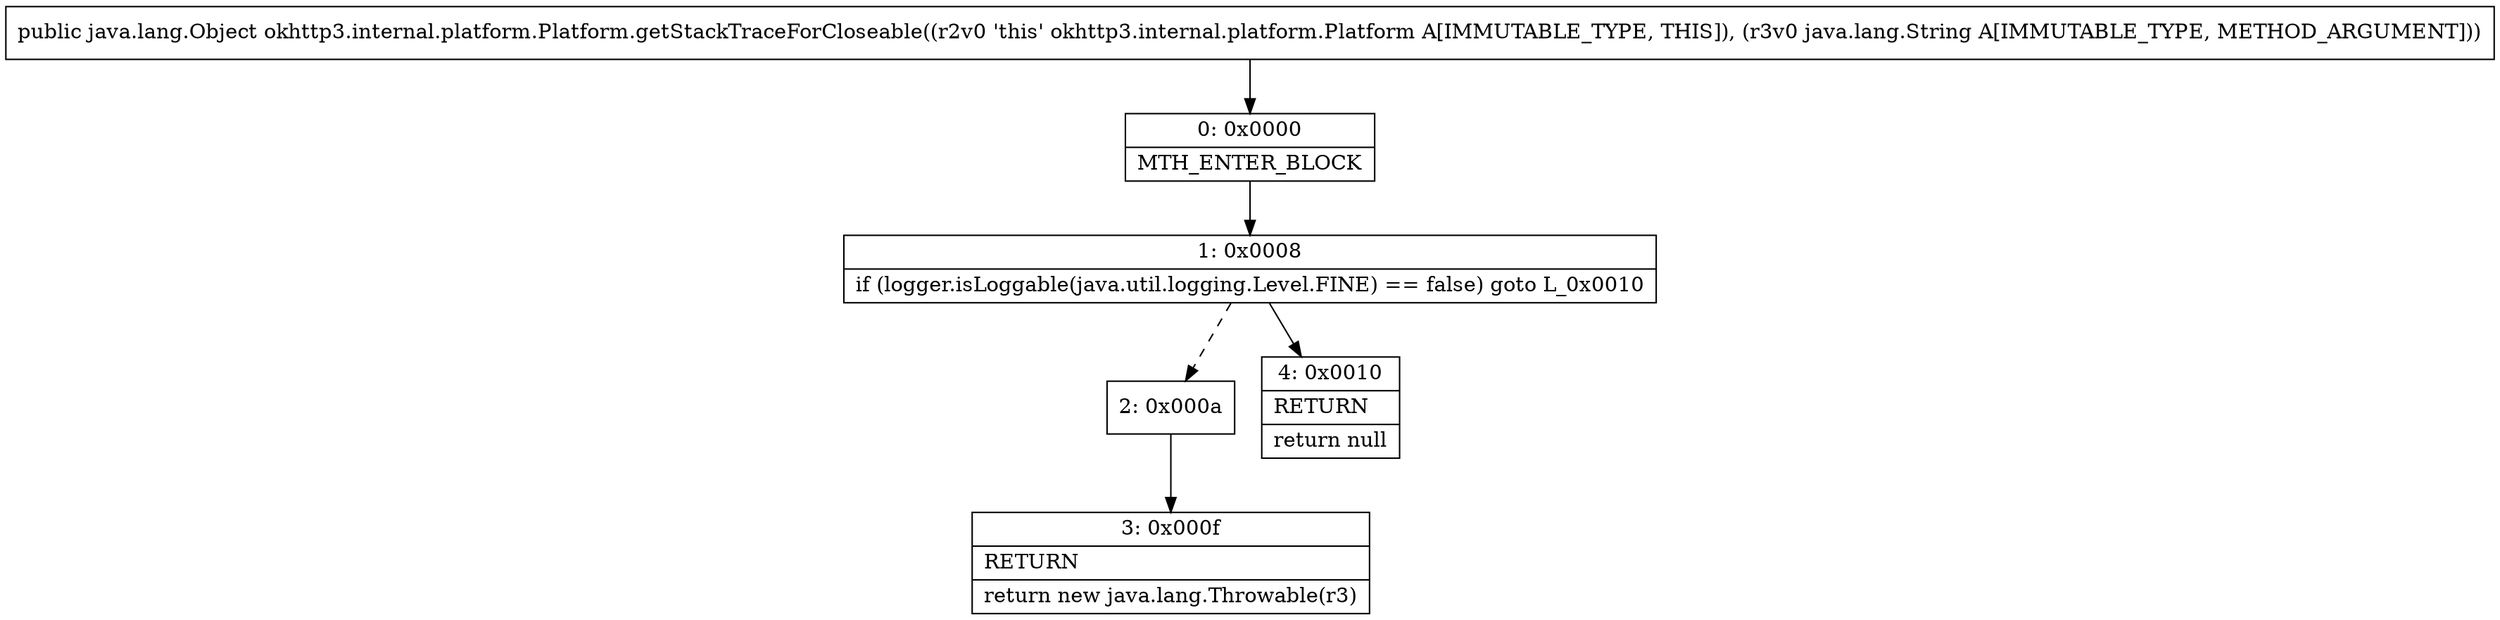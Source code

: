 digraph "CFG forokhttp3.internal.platform.Platform.getStackTraceForCloseable(Ljava\/lang\/String;)Ljava\/lang\/Object;" {
Node_0 [shape=record,label="{0\:\ 0x0000|MTH_ENTER_BLOCK\l}"];
Node_1 [shape=record,label="{1\:\ 0x0008|if (logger.isLoggable(java.util.logging.Level.FINE) == false) goto L_0x0010\l}"];
Node_2 [shape=record,label="{2\:\ 0x000a}"];
Node_3 [shape=record,label="{3\:\ 0x000f|RETURN\l|return new java.lang.Throwable(r3)\l}"];
Node_4 [shape=record,label="{4\:\ 0x0010|RETURN\l|return null\l}"];
MethodNode[shape=record,label="{public java.lang.Object okhttp3.internal.platform.Platform.getStackTraceForCloseable((r2v0 'this' okhttp3.internal.platform.Platform A[IMMUTABLE_TYPE, THIS]), (r3v0 java.lang.String A[IMMUTABLE_TYPE, METHOD_ARGUMENT])) }"];
MethodNode -> Node_0;
Node_0 -> Node_1;
Node_1 -> Node_2[style=dashed];
Node_1 -> Node_4;
Node_2 -> Node_3;
}

